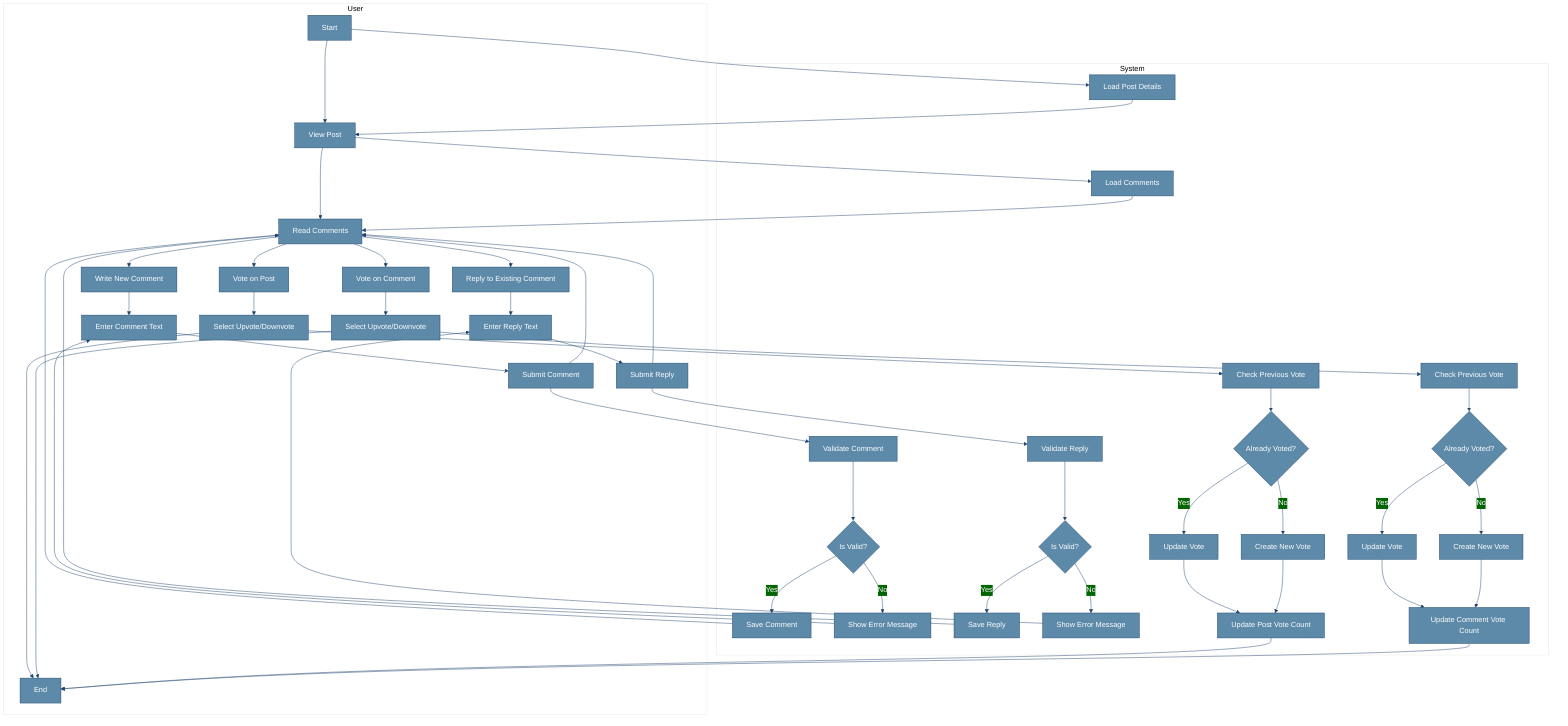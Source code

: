 %%{init: {'theme': 'base', 'themeVariables': { 'primaryColor': '#5D8AA8', 'primaryTextColor': '#fff', 'primaryBorderColor': '#1F456E', 'lineColor': '#1F456E', 'secondaryColor': '#006400', 'tertiaryColor': '#fff' }}}%%
flowchart TB
    subgraph User
        A1[Start] --> A2[View Post]
        A2 --> A3[Read Comments]
        A3 --> A4[Write New Comment]
        A3 --> A5[Reply to Existing Comment]
        A3 --> A6[Vote on Post]
        A3 --> A7[Vote on Comment]
        A4 --> A8[Enter Comment Text]
        A8 --> A9[Submit Comment]
        A5 --> A10[Enter Reply Text]
        A10 --> A11[Submit Reply]
        A6 --> A12[Select Upvote/Downvote]
        A7 --> A13[Select Upvote/Downvote]
        A12 --> A14[End]
        A13 --> A14
        A9 --> A3
        A11 --> A3
    end
    
    subgraph System
        B1[Load Post Details]
        B2[Load Comments]
        B3[Validate Comment]
        B4{Is Valid?}
        B5[Save Comment]
        B6[Show Error Message]
        B7[Validate Reply]
        B8{Is Valid?}
        B9[Save Reply]
        B10[Show Error Message]
        B11[Check Previous Vote]
        B12{Already Voted?}
        B13[Update Vote]
        B14[Create New Vote]
        B15[Update Post Vote Count]
        B16[Check Previous Vote]
        B17{Already Voted?}
        B18[Update Vote]
        B19[Create New Vote]
        B20[Update Comment Vote Count]
    end
    
    A1 --> B1
    B1 --> A2
    A2 --> B2
    B2 --> A3
    A9 --> B3
    B3 --> B4
    B4 -->|Yes| B5
    B4 -->|No| B6
    B5 --> A3
    B6 --> A8
    A11 --> B7
    B7 --> B8
    B8 -->|Yes| B9
    B8 -->|No| B10
    B9 --> A3
    B10 --> A10
    A12 --> B11
    B11 --> B12
    B12 -->|Yes| B13
    B12 -->|No| B14
    B13 --> B15
    B14 --> B15
    B15 --> A14
    A13 --> B16
    B16 --> B17
    B17 -->|Yes| B18
    B17 -->|No| B19
    B18 --> B20
    B19 --> B20
    B20 --> A14